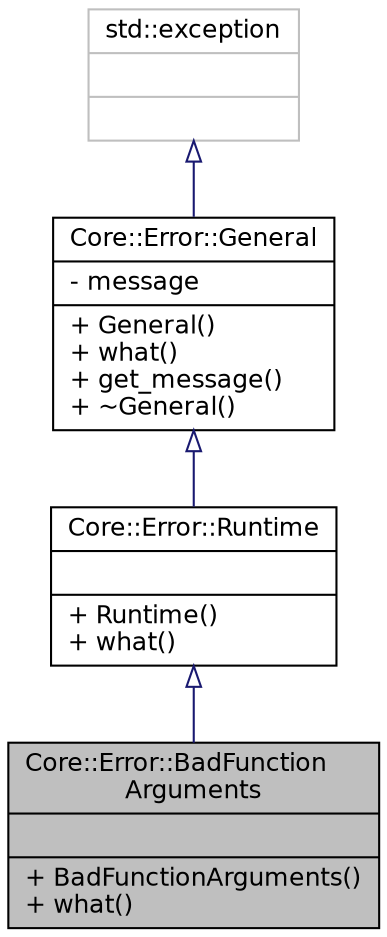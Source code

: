digraph "Core::Error::BadFunctionArguments"
{
 // INTERACTIVE_SVG=YES
  edge [fontname="Helvetica",fontsize="12",labelfontname="Helvetica",labelfontsize="12"];
  node [fontname="Helvetica",fontsize="12",shape=record];
  Node5 [label="{Core::Error::BadFunction\lArguments\n||+ BadFunctionArguments()\l+ what()\l}",height=0.2,width=0.4,color="black", fillcolor="grey75", style="filled", fontcolor="black"];
  Node6 -> Node5 [dir="back",color="midnightblue",fontsize="12",style="solid",arrowtail="onormal",fontname="Helvetica"];
  Node6 [label="{Core::Error::Runtime\n||+ Runtime()\l+ what()\l}",height=0.2,width=0.4,color="black", fillcolor="white", style="filled",URL="$classCore_1_1Error_1_1Runtime.html",tooltip="Any runtime error. "];
  Node7 -> Node6 [dir="back",color="midnightblue",fontsize="12",style="solid",arrowtail="onormal",fontname="Helvetica"];
  Node7 [label="{Core::Error::General\n|- message\l|+ General()\l+ what()\l+ get_message()\l+ ~General()\l}",height=0.2,width=0.4,color="black", fillcolor="white", style="filled",URL="$classCore_1_1Error_1_1General.html",tooltip="The base class of all exceptions. "];
  Node8 -> Node7 [dir="back",color="midnightblue",fontsize="12",style="solid",arrowtail="onormal",fontname="Helvetica"];
  Node8 [label="{std::exception\n||}",height=0.2,width=0.4,color="grey75", fillcolor="white", style="filled"];
}

